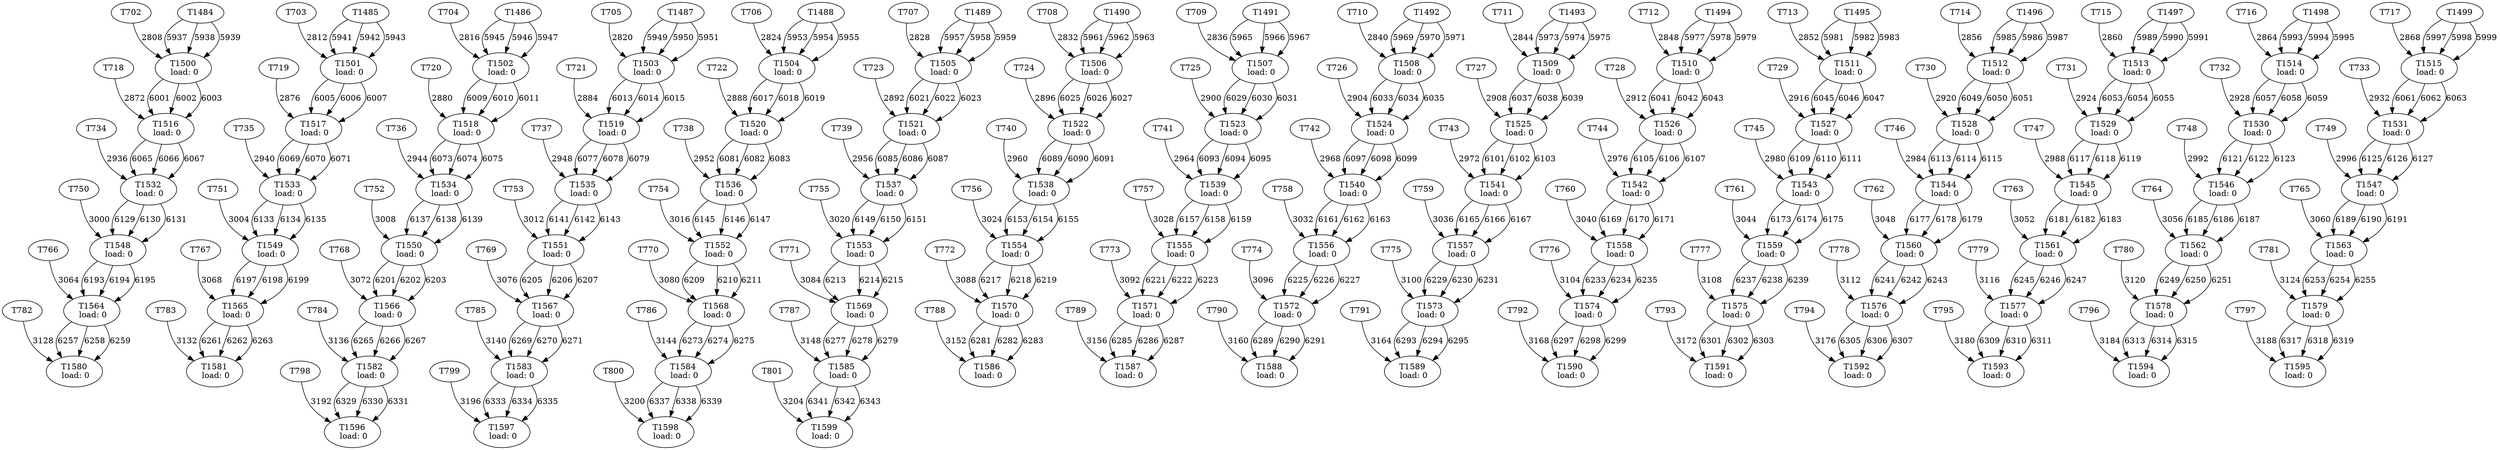 digraph taskgraph {
	T1500 [label= "T1500\n load: 0"];
	T702 -> T1500[label=2808];
	T1484 -> T1500[label=5937];
	T1484 -> T1500[label=5938];
	T1484 -> T1500[label=5939];
	T1501 [label= "T1501\n load: 0"];
	T703 -> T1501[label=2812];
	T1485 -> T1501[label=5941];
	T1485 -> T1501[label=5942];
	T1485 -> T1501[label=5943];
	T1502 [label= "T1502\n load: 0"];
	T704 -> T1502[label=2816];
	T1486 -> T1502[label=5945];
	T1486 -> T1502[label=5946];
	T1486 -> T1502[label=5947];
	T1503 [label= "T1503\n load: 0"];
	T705 -> T1503[label=2820];
	T1487 -> T1503[label=5949];
	T1487 -> T1503[label=5950];
	T1487 -> T1503[label=5951];
	T1504 [label= "T1504\n load: 0"];
	T706 -> T1504[label=2824];
	T1488 -> T1504[label=5953];
	T1488 -> T1504[label=5954];
	T1488 -> T1504[label=5955];
	T1505 [label= "T1505\n load: 0"];
	T707 -> T1505[label=2828];
	T1489 -> T1505[label=5957];
	T1489 -> T1505[label=5958];
	T1489 -> T1505[label=5959];
	T1506 [label= "T1506\n load: 0"];
	T708 -> T1506[label=2832];
	T1490 -> T1506[label=5961];
	T1490 -> T1506[label=5962];
	T1490 -> T1506[label=5963];
	T1507 [label= "T1507\n load: 0"];
	T709 -> T1507[label=2836];
	T1491 -> T1507[label=5965];
	T1491 -> T1507[label=5966];
	T1491 -> T1507[label=5967];
	T1508 [label= "T1508\n load: 0"];
	T710 -> T1508[label=2840];
	T1492 -> T1508[label=5969];
	T1492 -> T1508[label=5970];
	T1492 -> T1508[label=5971];
	T1509 [label= "T1509\n load: 0"];
	T711 -> T1509[label=2844];
	T1493 -> T1509[label=5973];
	T1493 -> T1509[label=5974];
	T1493 -> T1509[label=5975];
	T1510 [label= "T1510\n load: 0"];
	T712 -> T1510[label=2848];
	T1494 -> T1510[label=5977];
	T1494 -> T1510[label=5978];
	T1494 -> T1510[label=5979];
	T1511 [label= "T1511\n load: 0"];
	T713 -> T1511[label=2852];
	T1495 -> T1511[label=5981];
	T1495 -> T1511[label=5982];
	T1495 -> T1511[label=5983];
	T1512 [label= "T1512\n load: 0"];
	T714 -> T1512[label=2856];
	T1496 -> T1512[label=5985];
	T1496 -> T1512[label=5986];
	T1496 -> T1512[label=5987];
	T1513 [label= "T1513\n load: 0"];
	T715 -> T1513[label=2860];
	T1497 -> T1513[label=5989];
	T1497 -> T1513[label=5990];
	T1497 -> T1513[label=5991];
	T1514 [label= "T1514\n load: 0"];
	T716 -> T1514[label=2864];
	T1498 -> T1514[label=5993];
	T1498 -> T1514[label=5994];
	T1498 -> T1514[label=5995];
	T1515 [label= "T1515\n load: 0"];
	T717 -> T1515[label=2868];
	T1499 -> T1515[label=5997];
	T1499 -> T1515[label=5998];
	T1499 -> T1515[label=5999];
	T1516 [label= "T1516\n load: 0"];
	T718 -> T1516[label=2872];
	T1500 -> T1516[label=6001];
	T1500 -> T1516[label=6002];
	T1500 -> T1516[label=6003];
	T1517 [label= "T1517\n load: 0"];
	T719 -> T1517[label=2876];
	T1501 -> T1517[label=6005];
	T1501 -> T1517[label=6006];
	T1501 -> T1517[label=6007];
	T1518 [label= "T1518\n load: 0"];
	T720 -> T1518[label=2880];
	T1502 -> T1518[label=6009];
	T1502 -> T1518[label=6010];
	T1502 -> T1518[label=6011];
	T1519 [label= "T1519\n load: 0"];
	T721 -> T1519[label=2884];
	T1503 -> T1519[label=6013];
	T1503 -> T1519[label=6014];
	T1503 -> T1519[label=6015];
	T1520 [label= "T1520\n load: 0"];
	T722 -> T1520[label=2888];
	T1504 -> T1520[label=6017];
	T1504 -> T1520[label=6018];
	T1504 -> T1520[label=6019];
	T1521 [label= "T1521\n load: 0"];
	T723 -> T1521[label=2892];
	T1505 -> T1521[label=6021];
	T1505 -> T1521[label=6022];
	T1505 -> T1521[label=6023];
	T1522 [label= "T1522\n load: 0"];
	T724 -> T1522[label=2896];
	T1506 -> T1522[label=6025];
	T1506 -> T1522[label=6026];
	T1506 -> T1522[label=6027];
	T1523 [label= "T1523\n load: 0"];
	T725 -> T1523[label=2900];
	T1507 -> T1523[label=6029];
	T1507 -> T1523[label=6030];
	T1507 -> T1523[label=6031];
	T1524 [label= "T1524\n load: 0"];
	T726 -> T1524[label=2904];
	T1508 -> T1524[label=6033];
	T1508 -> T1524[label=6034];
	T1508 -> T1524[label=6035];
	T1525 [label= "T1525\n load: 0"];
	T727 -> T1525[label=2908];
	T1509 -> T1525[label=6037];
	T1509 -> T1525[label=6038];
	T1509 -> T1525[label=6039];
	T1526 [label= "T1526\n load: 0"];
	T728 -> T1526[label=2912];
	T1510 -> T1526[label=6041];
	T1510 -> T1526[label=6042];
	T1510 -> T1526[label=6043];
	T1527 [label= "T1527\n load: 0"];
	T729 -> T1527[label=2916];
	T1511 -> T1527[label=6045];
	T1511 -> T1527[label=6046];
	T1511 -> T1527[label=6047];
	T1528 [label= "T1528\n load: 0"];
	T730 -> T1528[label=2920];
	T1512 -> T1528[label=6049];
	T1512 -> T1528[label=6050];
	T1512 -> T1528[label=6051];
	T1529 [label= "T1529\n load: 0"];
	T731 -> T1529[label=2924];
	T1513 -> T1529[label=6053];
	T1513 -> T1529[label=6054];
	T1513 -> T1529[label=6055];
	T1530 [label= "T1530\n load: 0"];
	T732 -> T1530[label=2928];
	T1514 -> T1530[label=6057];
	T1514 -> T1530[label=6058];
	T1514 -> T1530[label=6059];
	T1531 [label= "T1531\n load: 0"];
	T733 -> T1531[label=2932];
	T1515 -> T1531[label=6061];
	T1515 -> T1531[label=6062];
	T1515 -> T1531[label=6063];
	T1532 [label= "T1532\n load: 0"];
	T734 -> T1532[label=2936];
	T1516 -> T1532[label=6065];
	T1516 -> T1532[label=6066];
	T1516 -> T1532[label=6067];
	T1533 [label= "T1533\n load: 0"];
	T735 -> T1533[label=2940];
	T1517 -> T1533[label=6069];
	T1517 -> T1533[label=6070];
	T1517 -> T1533[label=6071];
	T1534 [label= "T1534\n load: 0"];
	T736 -> T1534[label=2944];
	T1518 -> T1534[label=6073];
	T1518 -> T1534[label=6074];
	T1518 -> T1534[label=6075];
	T1535 [label= "T1535\n load: 0"];
	T737 -> T1535[label=2948];
	T1519 -> T1535[label=6077];
	T1519 -> T1535[label=6078];
	T1519 -> T1535[label=6079];
	T1536 [label= "T1536\n load: 0"];
	T738 -> T1536[label=2952];
	T1520 -> T1536[label=6081];
	T1520 -> T1536[label=6082];
	T1520 -> T1536[label=6083];
	T1537 [label= "T1537\n load: 0"];
	T739 -> T1537[label=2956];
	T1521 -> T1537[label=6085];
	T1521 -> T1537[label=6086];
	T1521 -> T1537[label=6087];
	T1538 [label= "T1538\n load: 0"];
	T740 -> T1538[label=2960];
	T1522 -> T1538[label=6089];
	T1522 -> T1538[label=6090];
	T1522 -> T1538[label=6091];
	T1539 [label= "T1539\n load: 0"];
	T741 -> T1539[label=2964];
	T1523 -> T1539[label=6093];
	T1523 -> T1539[label=6094];
	T1523 -> T1539[label=6095];
	T1540 [label= "T1540\n load: 0"];
	T742 -> T1540[label=2968];
	T1524 -> T1540[label=6097];
	T1524 -> T1540[label=6098];
	T1524 -> T1540[label=6099];
	T1541 [label= "T1541\n load: 0"];
	T743 -> T1541[label=2972];
	T1525 -> T1541[label=6101];
	T1525 -> T1541[label=6102];
	T1525 -> T1541[label=6103];
	T1542 [label= "T1542\n load: 0"];
	T744 -> T1542[label=2976];
	T1526 -> T1542[label=6105];
	T1526 -> T1542[label=6106];
	T1526 -> T1542[label=6107];
	T1543 [label= "T1543\n load: 0"];
	T745 -> T1543[label=2980];
	T1527 -> T1543[label=6109];
	T1527 -> T1543[label=6110];
	T1527 -> T1543[label=6111];
	T1544 [label= "T1544\n load: 0"];
	T746 -> T1544[label=2984];
	T1528 -> T1544[label=6113];
	T1528 -> T1544[label=6114];
	T1528 -> T1544[label=6115];
	T1545 [label= "T1545\n load: 0"];
	T747 -> T1545[label=2988];
	T1529 -> T1545[label=6117];
	T1529 -> T1545[label=6118];
	T1529 -> T1545[label=6119];
	T1546 [label= "T1546\n load: 0"];
	T748 -> T1546[label=2992];
	T1530 -> T1546[label=6121];
	T1530 -> T1546[label=6122];
	T1530 -> T1546[label=6123];
	T1547 [label= "T1547\n load: 0"];
	T749 -> T1547[label=2996];
	T1531 -> T1547[label=6125];
	T1531 -> T1547[label=6126];
	T1531 -> T1547[label=6127];
	T1548 [label= "T1548\n load: 0"];
	T750 -> T1548[label=3000];
	T1532 -> T1548[label=6129];
	T1532 -> T1548[label=6130];
	T1532 -> T1548[label=6131];
	T1549 [label= "T1549\n load: 0"];
	T751 -> T1549[label=3004];
	T1533 -> T1549[label=6133];
	T1533 -> T1549[label=6134];
	T1533 -> T1549[label=6135];
	T1550 [label= "T1550\n load: 0"];
	T752 -> T1550[label=3008];
	T1534 -> T1550[label=6137];
	T1534 -> T1550[label=6138];
	T1534 -> T1550[label=6139];
	T1551 [label= "T1551\n load: 0"];
	T753 -> T1551[label=3012];
	T1535 -> T1551[label=6141];
	T1535 -> T1551[label=6142];
	T1535 -> T1551[label=6143];
	T1552 [label= "T1552\n load: 0"];
	T754 -> T1552[label=3016];
	T1536 -> T1552[label=6145];
	T1536 -> T1552[label=6146];
	T1536 -> T1552[label=6147];
	T1553 [label= "T1553\n load: 0"];
	T755 -> T1553[label=3020];
	T1537 -> T1553[label=6149];
	T1537 -> T1553[label=6150];
	T1537 -> T1553[label=6151];
	T1554 [label= "T1554\n load: 0"];
	T756 -> T1554[label=3024];
	T1538 -> T1554[label=6153];
	T1538 -> T1554[label=6154];
	T1538 -> T1554[label=6155];
	T1555 [label= "T1555\n load: 0"];
	T757 -> T1555[label=3028];
	T1539 -> T1555[label=6157];
	T1539 -> T1555[label=6158];
	T1539 -> T1555[label=6159];
	T1556 [label= "T1556\n load: 0"];
	T758 -> T1556[label=3032];
	T1540 -> T1556[label=6161];
	T1540 -> T1556[label=6162];
	T1540 -> T1556[label=6163];
	T1557 [label= "T1557\n load: 0"];
	T759 -> T1557[label=3036];
	T1541 -> T1557[label=6165];
	T1541 -> T1557[label=6166];
	T1541 -> T1557[label=6167];
	T1558 [label= "T1558\n load: 0"];
	T760 -> T1558[label=3040];
	T1542 -> T1558[label=6169];
	T1542 -> T1558[label=6170];
	T1542 -> T1558[label=6171];
	T1559 [label= "T1559\n load: 0"];
	T761 -> T1559[label=3044];
	T1543 -> T1559[label=6173];
	T1543 -> T1559[label=6174];
	T1543 -> T1559[label=6175];
	T1560 [label= "T1560\n load: 0"];
	T762 -> T1560[label=3048];
	T1544 -> T1560[label=6177];
	T1544 -> T1560[label=6178];
	T1544 -> T1560[label=6179];
	T1561 [label= "T1561\n load: 0"];
	T763 -> T1561[label=3052];
	T1545 -> T1561[label=6181];
	T1545 -> T1561[label=6182];
	T1545 -> T1561[label=6183];
	T1562 [label= "T1562\n load: 0"];
	T764 -> T1562[label=3056];
	T1546 -> T1562[label=6185];
	T1546 -> T1562[label=6186];
	T1546 -> T1562[label=6187];
	T1563 [label= "T1563\n load: 0"];
	T765 -> T1563[label=3060];
	T1547 -> T1563[label=6189];
	T1547 -> T1563[label=6190];
	T1547 -> T1563[label=6191];
	T1564 [label= "T1564\n load: 0"];
	T766 -> T1564[label=3064];
	T1548 -> T1564[label=6193];
	T1548 -> T1564[label=6194];
	T1548 -> T1564[label=6195];
	T1565 [label= "T1565\n load: 0"];
	T767 -> T1565[label=3068];
	T1549 -> T1565[label=6197];
	T1549 -> T1565[label=6198];
	T1549 -> T1565[label=6199];
	T1566 [label= "T1566\n load: 0"];
	T768 -> T1566[label=3072];
	T1550 -> T1566[label=6201];
	T1550 -> T1566[label=6202];
	T1550 -> T1566[label=6203];
	T1567 [label= "T1567\n load: 0"];
	T769 -> T1567[label=3076];
	T1551 -> T1567[label=6205];
	T1551 -> T1567[label=6206];
	T1551 -> T1567[label=6207];
	T1568 [label= "T1568\n load: 0"];
	T770 -> T1568[label=3080];
	T1552 -> T1568[label=6209];
	T1552 -> T1568[label=6210];
	T1552 -> T1568[label=6211];
	T1569 [label= "T1569\n load: 0"];
	T771 -> T1569[label=3084];
	T1553 -> T1569[label=6213];
	T1553 -> T1569[label=6214];
	T1553 -> T1569[label=6215];
	T1570 [label= "T1570\n load: 0"];
	T772 -> T1570[label=3088];
	T1554 -> T1570[label=6217];
	T1554 -> T1570[label=6218];
	T1554 -> T1570[label=6219];
	T1571 [label= "T1571\n load: 0"];
	T773 -> T1571[label=3092];
	T1555 -> T1571[label=6221];
	T1555 -> T1571[label=6222];
	T1555 -> T1571[label=6223];
	T1572 [label= "T1572\n load: 0"];
	T774 -> T1572[label=3096];
	T1556 -> T1572[label=6225];
	T1556 -> T1572[label=6226];
	T1556 -> T1572[label=6227];
	T1573 [label= "T1573\n load: 0"];
	T775 -> T1573[label=3100];
	T1557 -> T1573[label=6229];
	T1557 -> T1573[label=6230];
	T1557 -> T1573[label=6231];
	T1574 [label= "T1574\n load: 0"];
	T776 -> T1574[label=3104];
	T1558 -> T1574[label=6233];
	T1558 -> T1574[label=6234];
	T1558 -> T1574[label=6235];
	T1575 [label= "T1575\n load: 0"];
	T777 -> T1575[label=3108];
	T1559 -> T1575[label=6237];
	T1559 -> T1575[label=6238];
	T1559 -> T1575[label=6239];
	T1576 [label= "T1576\n load: 0"];
	T778 -> T1576[label=3112];
	T1560 -> T1576[label=6241];
	T1560 -> T1576[label=6242];
	T1560 -> T1576[label=6243];
	T1577 [label= "T1577\n load: 0"];
	T779 -> T1577[label=3116];
	T1561 -> T1577[label=6245];
	T1561 -> T1577[label=6246];
	T1561 -> T1577[label=6247];
	T1578 [label= "T1578\n load: 0"];
	T780 -> T1578[label=3120];
	T1562 -> T1578[label=6249];
	T1562 -> T1578[label=6250];
	T1562 -> T1578[label=6251];
	T1579 [label= "T1579\n load: 0"];
	T781 -> T1579[label=3124];
	T1563 -> T1579[label=6253];
	T1563 -> T1579[label=6254];
	T1563 -> T1579[label=6255];
	T1580 [label= "T1580\n load: 0"];
	T782 -> T1580[label=3128];
	T1564 -> T1580[label=6257];
	T1564 -> T1580[label=6258];
	T1564 -> T1580[label=6259];
	T1581 [label= "T1581\n load: 0"];
	T783 -> T1581[label=3132];
	T1565 -> T1581[label=6261];
	T1565 -> T1581[label=6262];
	T1565 -> T1581[label=6263];
	T1582 [label= "T1582\n load: 0"];
	T784 -> T1582[label=3136];
	T1566 -> T1582[label=6265];
	T1566 -> T1582[label=6266];
	T1566 -> T1582[label=6267];
	T1583 [label= "T1583\n load: 0"];
	T785 -> T1583[label=3140];
	T1567 -> T1583[label=6269];
	T1567 -> T1583[label=6270];
	T1567 -> T1583[label=6271];
	T1584 [label= "T1584\n load: 0"];
	T786 -> T1584[label=3144];
	T1568 -> T1584[label=6273];
	T1568 -> T1584[label=6274];
	T1568 -> T1584[label=6275];
	T1585 [label= "T1585\n load: 0"];
	T787 -> T1585[label=3148];
	T1569 -> T1585[label=6277];
	T1569 -> T1585[label=6278];
	T1569 -> T1585[label=6279];
	T1586 [label= "T1586\n load: 0"];
	T788 -> T1586[label=3152];
	T1570 -> T1586[label=6281];
	T1570 -> T1586[label=6282];
	T1570 -> T1586[label=6283];
	T1587 [label= "T1587\n load: 0"];
	T789 -> T1587[label=3156];
	T1571 -> T1587[label=6285];
	T1571 -> T1587[label=6286];
	T1571 -> T1587[label=6287];
	T1588 [label= "T1588\n load: 0"];
	T790 -> T1588[label=3160];
	T1572 -> T1588[label=6289];
	T1572 -> T1588[label=6290];
	T1572 -> T1588[label=6291];
	T1589 [label= "T1589\n load: 0"];
	T791 -> T1589[label=3164];
	T1573 -> T1589[label=6293];
	T1573 -> T1589[label=6294];
	T1573 -> T1589[label=6295];
	T1590 [label= "T1590\n load: 0"];
	T792 -> T1590[label=3168];
	T1574 -> T1590[label=6297];
	T1574 -> T1590[label=6298];
	T1574 -> T1590[label=6299];
	T1591 [label= "T1591\n load: 0"];
	T793 -> T1591[label=3172];
	T1575 -> T1591[label=6301];
	T1575 -> T1591[label=6302];
	T1575 -> T1591[label=6303];
	T1592 [label= "T1592\n load: 0"];
	T794 -> T1592[label=3176];
	T1576 -> T1592[label=6305];
	T1576 -> T1592[label=6306];
	T1576 -> T1592[label=6307];
	T1593 [label= "T1593\n load: 0"];
	T795 -> T1593[label=3180];
	T1577 -> T1593[label=6309];
	T1577 -> T1593[label=6310];
	T1577 -> T1593[label=6311];
	T1594 [label= "T1594\n load: 0"];
	T796 -> T1594[label=3184];
	T1578 -> T1594[label=6313];
	T1578 -> T1594[label=6314];
	T1578 -> T1594[label=6315];
	T1595 [label= "T1595\n load: 0"];
	T797 -> T1595[label=3188];
	T1579 -> T1595[label=6317];
	T1579 -> T1595[label=6318];
	T1579 -> T1595[label=6319];
	T1596 [label= "T1596\n load: 0"];
	T798 -> T1596[label=3192];
	T1582 -> T1596[label=6329];
	T1582 -> T1596[label=6330];
	T1582 -> T1596[label=6331];
	T1597 [label= "T1597\n load: 0"];
	T799 -> T1597[label=3196];
	T1583 -> T1597[label=6333];
	T1583 -> T1597[label=6334];
	T1583 -> T1597[label=6335];
	T1598 [label= "T1598\n load: 0"];
	T800 -> T1598[label=3200];
	T1584 -> T1598[label=6337];
	T1584 -> T1598[label=6338];
	T1584 -> T1598[label=6339];
	T1599 [label= "T1599\n load: 0"];
	T801 -> T1599[label=3204];
	T1585 -> T1599[label=6341];
	T1585 -> T1599[label=6342];
	T1585 -> T1599[label=6343];
}